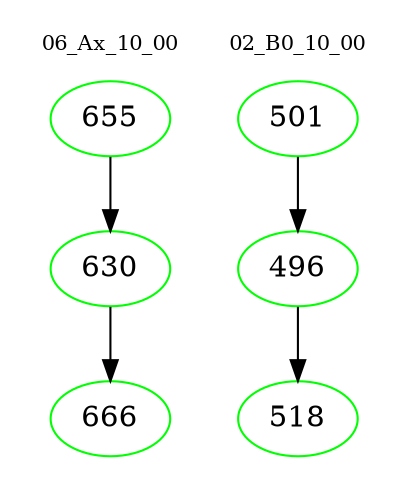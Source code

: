 digraph{
subgraph cluster_0 {
color = white
label = "06_Ax_10_00";
fontsize=10;
T0_655 [label="655", color="green"]
T0_655 -> T0_630 [color="black"]
T0_630 [label="630", color="green"]
T0_630 -> T0_666 [color="black"]
T0_666 [label="666", color="green"]
}
subgraph cluster_1 {
color = white
label = "02_B0_10_00";
fontsize=10;
T1_501 [label="501", color="green"]
T1_501 -> T1_496 [color="black"]
T1_496 [label="496", color="green"]
T1_496 -> T1_518 [color="black"]
T1_518 [label="518", color="green"]
}
}
